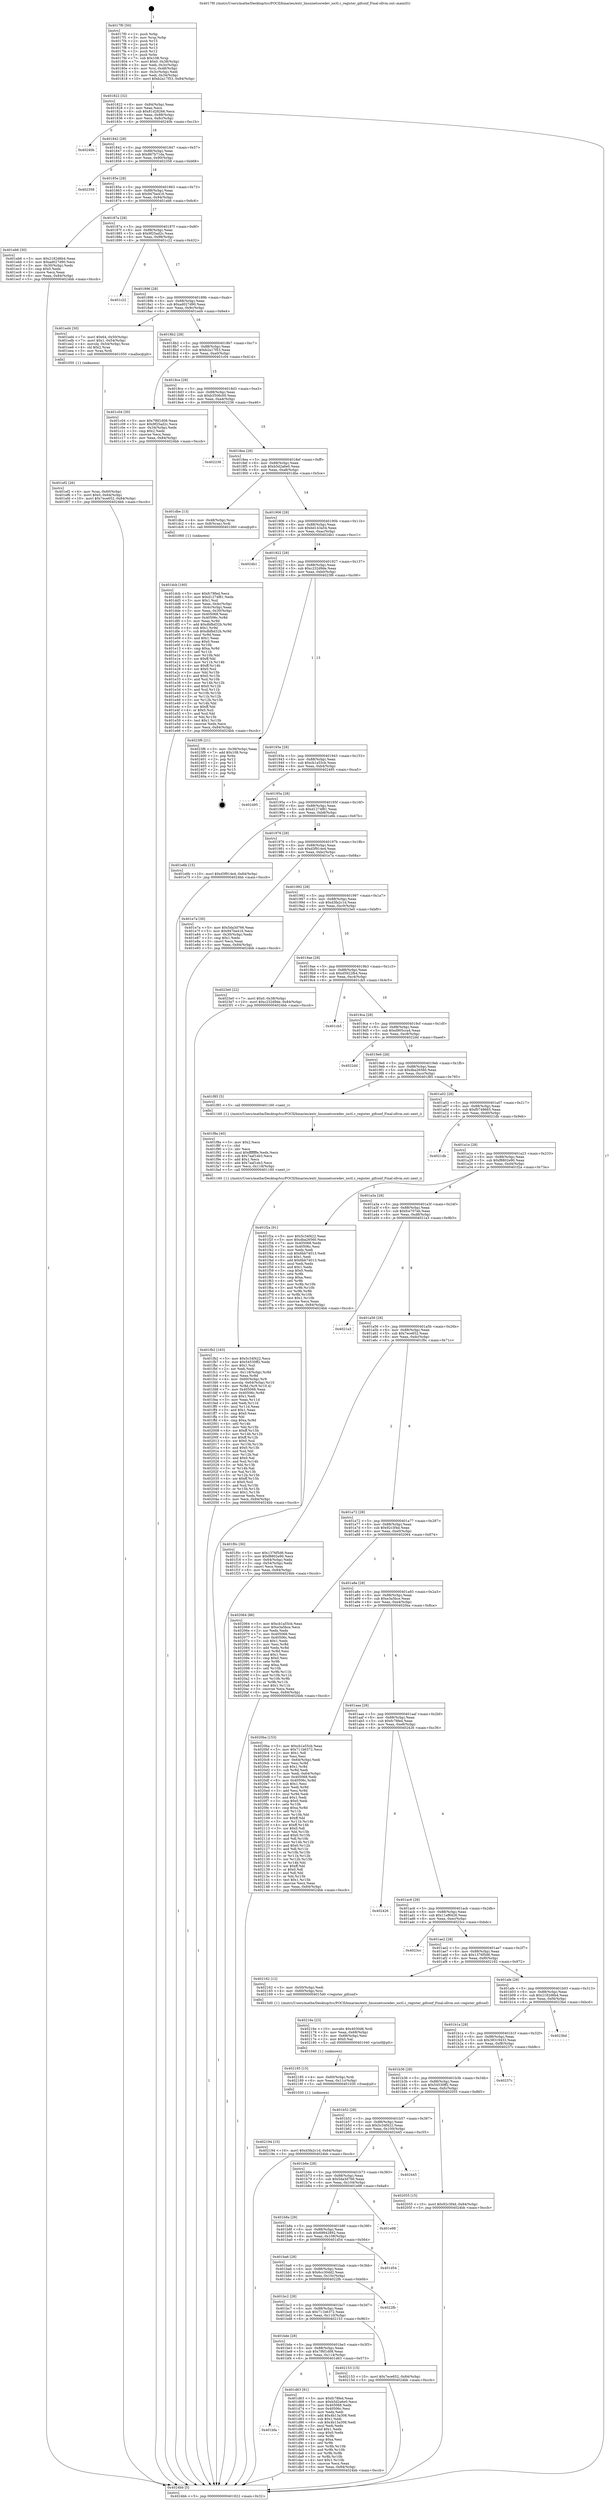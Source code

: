 digraph "0x4017f0" {
  label = "0x4017f0 (/mnt/c/Users/mathe/Desktop/tcc/POCII/binaries/extr_linuxnetcoredev_ioctl.c_register_gifconf_Final-ollvm.out::main(0))"
  labelloc = "t"
  node[shape=record]

  Entry [label="",width=0.3,height=0.3,shape=circle,fillcolor=black,style=filled]
  "0x401822" [label="{
     0x401822 [32]\l
     | [instrs]\l
     &nbsp;&nbsp;0x401822 \<+6\>: mov -0x84(%rbp),%eax\l
     &nbsp;&nbsp;0x401828 \<+2\>: mov %eax,%ecx\l
     &nbsp;&nbsp;0x40182a \<+6\>: sub $0x81d28266,%ecx\l
     &nbsp;&nbsp;0x401830 \<+6\>: mov %eax,-0x88(%rbp)\l
     &nbsp;&nbsp;0x401836 \<+6\>: mov %ecx,-0x8c(%rbp)\l
     &nbsp;&nbsp;0x40183c \<+6\>: je 000000000040240b \<main+0xc1b\>\l
  }"]
  "0x40240b" [label="{
     0x40240b\l
  }", style=dashed]
  "0x401842" [label="{
     0x401842 [28]\l
     | [instrs]\l
     &nbsp;&nbsp;0x401842 \<+5\>: jmp 0000000000401847 \<main+0x57\>\l
     &nbsp;&nbsp;0x401847 \<+6\>: mov -0x88(%rbp),%eax\l
     &nbsp;&nbsp;0x40184d \<+5\>: sub $0x867b71da,%eax\l
     &nbsp;&nbsp;0x401852 \<+6\>: mov %eax,-0x90(%rbp)\l
     &nbsp;&nbsp;0x401858 \<+6\>: je 0000000000402358 \<main+0xb68\>\l
  }"]
  Exit [label="",width=0.3,height=0.3,shape=circle,fillcolor=black,style=filled,peripheries=2]
  "0x402358" [label="{
     0x402358\l
  }", style=dashed]
  "0x40185e" [label="{
     0x40185e [28]\l
     | [instrs]\l
     &nbsp;&nbsp;0x40185e \<+5\>: jmp 0000000000401863 \<main+0x73\>\l
     &nbsp;&nbsp;0x401863 \<+6\>: mov -0x88(%rbp),%eax\l
     &nbsp;&nbsp;0x401869 \<+5\>: sub $0x947be416,%eax\l
     &nbsp;&nbsp;0x40186e \<+6\>: mov %eax,-0x94(%rbp)\l
     &nbsp;&nbsp;0x401874 \<+6\>: je 0000000000401eb6 \<main+0x6c6\>\l
  }"]
  "0x402194" [label="{
     0x402194 [15]\l
     | [instrs]\l
     &nbsp;&nbsp;0x402194 \<+10\>: movl $0xd3fa2c1d,-0x84(%rbp)\l
     &nbsp;&nbsp;0x40219e \<+5\>: jmp 00000000004024bb \<main+0xccb\>\l
  }"]
  "0x401eb6" [label="{
     0x401eb6 [30]\l
     | [instrs]\l
     &nbsp;&nbsp;0x401eb6 \<+5\>: mov $0x2182d6b4,%eax\l
     &nbsp;&nbsp;0x401ebb \<+5\>: mov $0xad027d90,%ecx\l
     &nbsp;&nbsp;0x401ec0 \<+3\>: mov -0x30(%rbp),%edx\l
     &nbsp;&nbsp;0x401ec3 \<+3\>: cmp $0x0,%edx\l
     &nbsp;&nbsp;0x401ec6 \<+3\>: cmove %ecx,%eax\l
     &nbsp;&nbsp;0x401ec9 \<+6\>: mov %eax,-0x84(%rbp)\l
     &nbsp;&nbsp;0x401ecf \<+5\>: jmp 00000000004024bb \<main+0xccb\>\l
  }"]
  "0x40187a" [label="{
     0x40187a [28]\l
     | [instrs]\l
     &nbsp;&nbsp;0x40187a \<+5\>: jmp 000000000040187f \<main+0x8f\>\l
     &nbsp;&nbsp;0x40187f \<+6\>: mov -0x88(%rbp),%eax\l
     &nbsp;&nbsp;0x401885 \<+5\>: sub $0x9f25ad2c,%eax\l
     &nbsp;&nbsp;0x40188a \<+6\>: mov %eax,-0x98(%rbp)\l
     &nbsp;&nbsp;0x401890 \<+6\>: je 0000000000401c22 \<main+0x432\>\l
  }"]
  "0x402185" [label="{
     0x402185 [15]\l
     | [instrs]\l
     &nbsp;&nbsp;0x402185 \<+4\>: mov -0x60(%rbp),%rdi\l
     &nbsp;&nbsp;0x402189 \<+6\>: mov %eax,-0x11c(%rbp)\l
     &nbsp;&nbsp;0x40218f \<+5\>: call 0000000000401030 \<free@plt\>\l
     | [calls]\l
     &nbsp;&nbsp;0x401030 \{1\} (unknown)\l
  }"]
  "0x401c22" [label="{
     0x401c22\l
  }", style=dashed]
  "0x401896" [label="{
     0x401896 [28]\l
     | [instrs]\l
     &nbsp;&nbsp;0x401896 \<+5\>: jmp 000000000040189b \<main+0xab\>\l
     &nbsp;&nbsp;0x40189b \<+6\>: mov -0x88(%rbp),%eax\l
     &nbsp;&nbsp;0x4018a1 \<+5\>: sub $0xad027d90,%eax\l
     &nbsp;&nbsp;0x4018a6 \<+6\>: mov %eax,-0x9c(%rbp)\l
     &nbsp;&nbsp;0x4018ac \<+6\>: je 0000000000401ed4 \<main+0x6e4\>\l
  }"]
  "0x40216e" [label="{
     0x40216e [23]\l
     | [instrs]\l
     &nbsp;&nbsp;0x40216e \<+10\>: movabs $0x4030d6,%rdi\l
     &nbsp;&nbsp;0x402178 \<+3\>: mov %eax,-0x68(%rbp)\l
     &nbsp;&nbsp;0x40217b \<+3\>: mov -0x68(%rbp),%esi\l
     &nbsp;&nbsp;0x40217e \<+2\>: mov $0x0,%al\l
     &nbsp;&nbsp;0x402180 \<+5\>: call 0000000000401040 \<printf@plt\>\l
     | [calls]\l
     &nbsp;&nbsp;0x401040 \{1\} (unknown)\l
  }"]
  "0x401ed4" [label="{
     0x401ed4 [30]\l
     | [instrs]\l
     &nbsp;&nbsp;0x401ed4 \<+7\>: movl $0x64,-0x50(%rbp)\l
     &nbsp;&nbsp;0x401edb \<+7\>: movl $0x1,-0x54(%rbp)\l
     &nbsp;&nbsp;0x401ee2 \<+4\>: movslq -0x54(%rbp),%rax\l
     &nbsp;&nbsp;0x401ee6 \<+4\>: shl $0x2,%rax\l
     &nbsp;&nbsp;0x401eea \<+3\>: mov %rax,%rdi\l
     &nbsp;&nbsp;0x401eed \<+5\>: call 0000000000401050 \<malloc@plt\>\l
     | [calls]\l
     &nbsp;&nbsp;0x401050 \{1\} (unknown)\l
  }"]
  "0x4018b2" [label="{
     0x4018b2 [28]\l
     | [instrs]\l
     &nbsp;&nbsp;0x4018b2 \<+5\>: jmp 00000000004018b7 \<main+0xc7\>\l
     &nbsp;&nbsp;0x4018b7 \<+6\>: mov -0x88(%rbp),%eax\l
     &nbsp;&nbsp;0x4018bd \<+5\>: sub $0xb2a17f53,%eax\l
     &nbsp;&nbsp;0x4018c2 \<+6\>: mov %eax,-0xa0(%rbp)\l
     &nbsp;&nbsp;0x4018c8 \<+6\>: je 0000000000401c04 \<main+0x414\>\l
  }"]
  "0x401fb2" [label="{
     0x401fb2 [163]\l
     | [instrs]\l
     &nbsp;&nbsp;0x401fb2 \<+5\>: mov $0x5c34f422,%ecx\l
     &nbsp;&nbsp;0x401fb7 \<+5\>: mov $0x54530ff2,%edx\l
     &nbsp;&nbsp;0x401fbc \<+3\>: mov $0x1,%sil\l
     &nbsp;&nbsp;0x401fbf \<+2\>: xor %edi,%edi\l
     &nbsp;&nbsp;0x401fc1 \<+7\>: mov -0x118(%rbp),%r8d\l
     &nbsp;&nbsp;0x401fc8 \<+4\>: imul %eax,%r8d\l
     &nbsp;&nbsp;0x401fcc \<+4\>: mov -0x60(%rbp),%r9\l
     &nbsp;&nbsp;0x401fd0 \<+4\>: movslq -0x64(%rbp),%r10\l
     &nbsp;&nbsp;0x401fd4 \<+4\>: mov %r8d,(%r9,%r10,4)\l
     &nbsp;&nbsp;0x401fd8 \<+7\>: mov 0x405068,%eax\l
     &nbsp;&nbsp;0x401fdf \<+8\>: mov 0x40506c,%r8d\l
     &nbsp;&nbsp;0x401fe7 \<+3\>: sub $0x1,%edi\l
     &nbsp;&nbsp;0x401fea \<+3\>: mov %eax,%r11d\l
     &nbsp;&nbsp;0x401fed \<+3\>: add %edi,%r11d\l
     &nbsp;&nbsp;0x401ff0 \<+4\>: imul %r11d,%eax\l
     &nbsp;&nbsp;0x401ff4 \<+3\>: and $0x1,%eax\l
     &nbsp;&nbsp;0x401ff7 \<+3\>: cmp $0x0,%eax\l
     &nbsp;&nbsp;0x401ffa \<+3\>: sete %bl\l
     &nbsp;&nbsp;0x401ffd \<+4\>: cmp $0xa,%r8d\l
     &nbsp;&nbsp;0x402001 \<+4\>: setl %r14b\l
     &nbsp;&nbsp;0x402005 \<+3\>: mov %bl,%r15b\l
     &nbsp;&nbsp;0x402008 \<+4\>: xor $0xff,%r15b\l
     &nbsp;&nbsp;0x40200c \<+3\>: mov %r14b,%r12b\l
     &nbsp;&nbsp;0x40200f \<+4\>: xor $0xff,%r12b\l
     &nbsp;&nbsp;0x402013 \<+4\>: xor $0x0,%sil\l
     &nbsp;&nbsp;0x402017 \<+3\>: mov %r15b,%r13b\l
     &nbsp;&nbsp;0x40201a \<+4\>: and $0x0,%r13b\l
     &nbsp;&nbsp;0x40201e \<+3\>: and %sil,%bl\l
     &nbsp;&nbsp;0x402021 \<+3\>: mov %r12b,%al\l
     &nbsp;&nbsp;0x402024 \<+2\>: and $0x0,%al\l
     &nbsp;&nbsp;0x402026 \<+3\>: and %sil,%r14b\l
     &nbsp;&nbsp;0x402029 \<+3\>: or %bl,%r13b\l
     &nbsp;&nbsp;0x40202c \<+3\>: or %r14b,%al\l
     &nbsp;&nbsp;0x40202f \<+3\>: xor %al,%r13b\l
     &nbsp;&nbsp;0x402032 \<+3\>: or %r12b,%r15b\l
     &nbsp;&nbsp;0x402035 \<+4\>: xor $0xff,%r15b\l
     &nbsp;&nbsp;0x402039 \<+4\>: or $0x0,%sil\l
     &nbsp;&nbsp;0x40203d \<+3\>: and %sil,%r15b\l
     &nbsp;&nbsp;0x402040 \<+3\>: or %r15b,%r13b\l
     &nbsp;&nbsp;0x402043 \<+4\>: test $0x1,%r13b\l
     &nbsp;&nbsp;0x402047 \<+3\>: cmovne %edx,%ecx\l
     &nbsp;&nbsp;0x40204a \<+6\>: mov %ecx,-0x84(%rbp)\l
     &nbsp;&nbsp;0x402050 \<+5\>: jmp 00000000004024bb \<main+0xccb\>\l
  }"]
  "0x401c04" [label="{
     0x401c04 [30]\l
     | [instrs]\l
     &nbsp;&nbsp;0x401c04 \<+5\>: mov $0x7f6f1d08,%eax\l
     &nbsp;&nbsp;0x401c09 \<+5\>: mov $0x9f25ad2c,%ecx\l
     &nbsp;&nbsp;0x401c0e \<+3\>: mov -0x34(%rbp),%edx\l
     &nbsp;&nbsp;0x401c11 \<+3\>: cmp $0x2,%edx\l
     &nbsp;&nbsp;0x401c14 \<+3\>: cmovne %ecx,%eax\l
     &nbsp;&nbsp;0x401c17 \<+6\>: mov %eax,-0x84(%rbp)\l
     &nbsp;&nbsp;0x401c1d \<+5\>: jmp 00000000004024bb \<main+0xccb\>\l
  }"]
  "0x4018ce" [label="{
     0x4018ce [28]\l
     | [instrs]\l
     &nbsp;&nbsp;0x4018ce \<+5\>: jmp 00000000004018d3 \<main+0xe3\>\l
     &nbsp;&nbsp;0x4018d3 \<+6\>: mov -0x88(%rbp),%eax\l
     &nbsp;&nbsp;0x4018d9 \<+5\>: sub $0xb3506c00,%eax\l
     &nbsp;&nbsp;0x4018de \<+6\>: mov %eax,-0xa4(%rbp)\l
     &nbsp;&nbsp;0x4018e4 \<+6\>: je 0000000000402236 \<main+0xa46\>\l
  }"]
  "0x4024bb" [label="{
     0x4024bb [5]\l
     | [instrs]\l
     &nbsp;&nbsp;0x4024bb \<+5\>: jmp 0000000000401822 \<main+0x32\>\l
  }"]
  "0x4017f0" [label="{
     0x4017f0 [50]\l
     | [instrs]\l
     &nbsp;&nbsp;0x4017f0 \<+1\>: push %rbp\l
     &nbsp;&nbsp;0x4017f1 \<+3\>: mov %rsp,%rbp\l
     &nbsp;&nbsp;0x4017f4 \<+2\>: push %r15\l
     &nbsp;&nbsp;0x4017f6 \<+2\>: push %r14\l
     &nbsp;&nbsp;0x4017f8 \<+2\>: push %r13\l
     &nbsp;&nbsp;0x4017fa \<+2\>: push %r12\l
     &nbsp;&nbsp;0x4017fc \<+1\>: push %rbx\l
     &nbsp;&nbsp;0x4017fd \<+7\>: sub $0x108,%rsp\l
     &nbsp;&nbsp;0x401804 \<+7\>: movl $0x0,-0x38(%rbp)\l
     &nbsp;&nbsp;0x40180b \<+3\>: mov %edi,-0x3c(%rbp)\l
     &nbsp;&nbsp;0x40180e \<+4\>: mov %rsi,-0x48(%rbp)\l
     &nbsp;&nbsp;0x401812 \<+3\>: mov -0x3c(%rbp),%edi\l
     &nbsp;&nbsp;0x401815 \<+3\>: mov %edi,-0x34(%rbp)\l
     &nbsp;&nbsp;0x401818 \<+10\>: movl $0xb2a17f53,-0x84(%rbp)\l
  }"]
  "0x401f8a" [label="{
     0x401f8a [40]\l
     | [instrs]\l
     &nbsp;&nbsp;0x401f8a \<+5\>: mov $0x2,%ecx\l
     &nbsp;&nbsp;0x401f8f \<+1\>: cltd\l
     &nbsp;&nbsp;0x401f90 \<+2\>: idiv %ecx\l
     &nbsp;&nbsp;0x401f92 \<+6\>: imul $0xfffffffe,%edx,%ecx\l
     &nbsp;&nbsp;0x401f98 \<+6\>: sub $0x7aaf1eb3,%ecx\l
     &nbsp;&nbsp;0x401f9e \<+3\>: add $0x1,%ecx\l
     &nbsp;&nbsp;0x401fa1 \<+6\>: add $0x7aaf1eb3,%ecx\l
     &nbsp;&nbsp;0x401fa7 \<+6\>: mov %ecx,-0x118(%rbp)\l
     &nbsp;&nbsp;0x401fad \<+5\>: call 0000000000401160 \<next_i\>\l
     | [calls]\l
     &nbsp;&nbsp;0x401160 \{1\} (/mnt/c/Users/mathe/Desktop/tcc/POCII/binaries/extr_linuxnetcoredev_ioctl.c_register_gifconf_Final-ollvm.out::next_i)\l
  }"]
  "0x402236" [label="{
     0x402236\l
  }", style=dashed]
  "0x4018ea" [label="{
     0x4018ea [28]\l
     | [instrs]\l
     &nbsp;&nbsp;0x4018ea \<+5\>: jmp 00000000004018ef \<main+0xff\>\l
     &nbsp;&nbsp;0x4018ef \<+6\>: mov -0x88(%rbp),%eax\l
     &nbsp;&nbsp;0x4018f5 \<+5\>: sub $0xb5d2a6e0,%eax\l
     &nbsp;&nbsp;0x4018fa \<+6\>: mov %eax,-0xa8(%rbp)\l
     &nbsp;&nbsp;0x401900 \<+6\>: je 0000000000401dbe \<main+0x5ce\>\l
  }"]
  "0x401ef2" [label="{
     0x401ef2 [26]\l
     | [instrs]\l
     &nbsp;&nbsp;0x401ef2 \<+4\>: mov %rax,-0x60(%rbp)\l
     &nbsp;&nbsp;0x401ef6 \<+7\>: movl $0x0,-0x64(%rbp)\l
     &nbsp;&nbsp;0x401efd \<+10\>: movl $0x7ece652,-0x84(%rbp)\l
     &nbsp;&nbsp;0x401f07 \<+5\>: jmp 00000000004024bb \<main+0xccb\>\l
  }"]
  "0x401dbe" [label="{
     0x401dbe [13]\l
     | [instrs]\l
     &nbsp;&nbsp;0x401dbe \<+4\>: mov -0x48(%rbp),%rax\l
     &nbsp;&nbsp;0x401dc2 \<+4\>: mov 0x8(%rax),%rdi\l
     &nbsp;&nbsp;0x401dc6 \<+5\>: call 0000000000401060 \<atoi@plt\>\l
     | [calls]\l
     &nbsp;&nbsp;0x401060 \{1\} (unknown)\l
  }"]
  "0x401906" [label="{
     0x401906 [28]\l
     | [instrs]\l
     &nbsp;&nbsp;0x401906 \<+5\>: jmp 000000000040190b \<main+0x11b\>\l
     &nbsp;&nbsp;0x40190b \<+6\>: mov -0x88(%rbp),%eax\l
     &nbsp;&nbsp;0x401911 \<+5\>: sub $0xbd143a54,%eax\l
     &nbsp;&nbsp;0x401916 \<+6\>: mov %eax,-0xac(%rbp)\l
     &nbsp;&nbsp;0x40191c \<+6\>: je 00000000004024b1 \<main+0xcc1\>\l
  }"]
  "0x401dcb" [label="{
     0x401dcb [160]\l
     | [instrs]\l
     &nbsp;&nbsp;0x401dcb \<+5\>: mov $0xfc78fed,%ecx\l
     &nbsp;&nbsp;0x401dd0 \<+5\>: mov $0xd1274f81,%edx\l
     &nbsp;&nbsp;0x401dd5 \<+3\>: mov $0x1,%sil\l
     &nbsp;&nbsp;0x401dd8 \<+3\>: mov %eax,-0x4c(%rbp)\l
     &nbsp;&nbsp;0x401ddb \<+3\>: mov -0x4c(%rbp),%eax\l
     &nbsp;&nbsp;0x401dde \<+3\>: mov %eax,-0x30(%rbp)\l
     &nbsp;&nbsp;0x401de1 \<+7\>: mov 0x405068,%eax\l
     &nbsp;&nbsp;0x401de8 \<+8\>: mov 0x40506c,%r8d\l
     &nbsp;&nbsp;0x401df0 \<+3\>: mov %eax,%r9d\l
     &nbsp;&nbsp;0x401df3 \<+7\>: add $0xdbfbd32b,%r9d\l
     &nbsp;&nbsp;0x401dfa \<+4\>: sub $0x1,%r9d\l
     &nbsp;&nbsp;0x401dfe \<+7\>: sub $0xdbfbd32b,%r9d\l
     &nbsp;&nbsp;0x401e05 \<+4\>: imul %r9d,%eax\l
     &nbsp;&nbsp;0x401e09 \<+3\>: and $0x1,%eax\l
     &nbsp;&nbsp;0x401e0c \<+3\>: cmp $0x0,%eax\l
     &nbsp;&nbsp;0x401e0f \<+4\>: sete %r10b\l
     &nbsp;&nbsp;0x401e13 \<+4\>: cmp $0xa,%r8d\l
     &nbsp;&nbsp;0x401e17 \<+4\>: setl %r11b\l
     &nbsp;&nbsp;0x401e1b \<+3\>: mov %r10b,%bl\l
     &nbsp;&nbsp;0x401e1e \<+3\>: xor $0xff,%bl\l
     &nbsp;&nbsp;0x401e21 \<+3\>: mov %r11b,%r14b\l
     &nbsp;&nbsp;0x401e24 \<+4\>: xor $0xff,%r14b\l
     &nbsp;&nbsp;0x401e28 \<+4\>: xor $0x0,%sil\l
     &nbsp;&nbsp;0x401e2c \<+3\>: mov %bl,%r15b\l
     &nbsp;&nbsp;0x401e2f \<+4\>: and $0x0,%r15b\l
     &nbsp;&nbsp;0x401e33 \<+3\>: and %sil,%r10b\l
     &nbsp;&nbsp;0x401e36 \<+3\>: mov %r14b,%r12b\l
     &nbsp;&nbsp;0x401e39 \<+4\>: and $0x0,%r12b\l
     &nbsp;&nbsp;0x401e3d \<+3\>: and %sil,%r11b\l
     &nbsp;&nbsp;0x401e40 \<+3\>: or %r10b,%r15b\l
     &nbsp;&nbsp;0x401e43 \<+3\>: or %r11b,%r12b\l
     &nbsp;&nbsp;0x401e46 \<+3\>: xor %r12b,%r15b\l
     &nbsp;&nbsp;0x401e49 \<+3\>: or %r14b,%bl\l
     &nbsp;&nbsp;0x401e4c \<+3\>: xor $0xff,%bl\l
     &nbsp;&nbsp;0x401e4f \<+4\>: or $0x0,%sil\l
     &nbsp;&nbsp;0x401e53 \<+3\>: and %sil,%bl\l
     &nbsp;&nbsp;0x401e56 \<+3\>: or %bl,%r15b\l
     &nbsp;&nbsp;0x401e59 \<+4\>: test $0x1,%r15b\l
     &nbsp;&nbsp;0x401e5d \<+3\>: cmovne %edx,%ecx\l
     &nbsp;&nbsp;0x401e60 \<+6\>: mov %ecx,-0x84(%rbp)\l
     &nbsp;&nbsp;0x401e66 \<+5\>: jmp 00000000004024bb \<main+0xccb\>\l
  }"]
  "0x4024b1" [label="{
     0x4024b1\l
  }", style=dashed]
  "0x401922" [label="{
     0x401922 [28]\l
     | [instrs]\l
     &nbsp;&nbsp;0x401922 \<+5\>: jmp 0000000000401927 \<main+0x137\>\l
     &nbsp;&nbsp;0x401927 \<+6\>: mov -0x88(%rbp),%eax\l
     &nbsp;&nbsp;0x40192d \<+5\>: sub $0xc232d9de,%eax\l
     &nbsp;&nbsp;0x401932 \<+6\>: mov %eax,-0xb0(%rbp)\l
     &nbsp;&nbsp;0x401938 \<+6\>: je 00000000004023f6 \<main+0xc06\>\l
  }"]
  "0x401bfa" [label="{
     0x401bfa\l
  }", style=dashed]
  "0x4023f6" [label="{
     0x4023f6 [21]\l
     | [instrs]\l
     &nbsp;&nbsp;0x4023f6 \<+3\>: mov -0x38(%rbp),%eax\l
     &nbsp;&nbsp;0x4023f9 \<+7\>: add $0x108,%rsp\l
     &nbsp;&nbsp;0x402400 \<+1\>: pop %rbx\l
     &nbsp;&nbsp;0x402401 \<+2\>: pop %r12\l
     &nbsp;&nbsp;0x402403 \<+2\>: pop %r13\l
     &nbsp;&nbsp;0x402405 \<+2\>: pop %r14\l
     &nbsp;&nbsp;0x402407 \<+2\>: pop %r15\l
     &nbsp;&nbsp;0x402409 \<+1\>: pop %rbp\l
     &nbsp;&nbsp;0x40240a \<+1\>: ret\l
  }"]
  "0x40193e" [label="{
     0x40193e [28]\l
     | [instrs]\l
     &nbsp;&nbsp;0x40193e \<+5\>: jmp 0000000000401943 \<main+0x153\>\l
     &nbsp;&nbsp;0x401943 \<+6\>: mov -0x88(%rbp),%eax\l
     &nbsp;&nbsp;0x401949 \<+5\>: sub $0xcb1a55cb,%eax\l
     &nbsp;&nbsp;0x40194e \<+6\>: mov %eax,-0xb4(%rbp)\l
     &nbsp;&nbsp;0x401954 \<+6\>: je 0000000000402495 \<main+0xca5\>\l
  }"]
  "0x401d63" [label="{
     0x401d63 [91]\l
     | [instrs]\l
     &nbsp;&nbsp;0x401d63 \<+5\>: mov $0xfc78fed,%eax\l
     &nbsp;&nbsp;0x401d68 \<+5\>: mov $0xb5d2a6e0,%ecx\l
     &nbsp;&nbsp;0x401d6d \<+7\>: mov 0x405068,%edx\l
     &nbsp;&nbsp;0x401d74 \<+7\>: mov 0x40506c,%esi\l
     &nbsp;&nbsp;0x401d7b \<+2\>: mov %edx,%edi\l
     &nbsp;&nbsp;0x401d7d \<+6\>: add $0x4b13a308,%edi\l
     &nbsp;&nbsp;0x401d83 \<+3\>: sub $0x1,%edi\l
     &nbsp;&nbsp;0x401d86 \<+6\>: sub $0x4b13a308,%edi\l
     &nbsp;&nbsp;0x401d8c \<+3\>: imul %edi,%edx\l
     &nbsp;&nbsp;0x401d8f \<+3\>: and $0x1,%edx\l
     &nbsp;&nbsp;0x401d92 \<+3\>: cmp $0x0,%edx\l
     &nbsp;&nbsp;0x401d95 \<+4\>: sete %r8b\l
     &nbsp;&nbsp;0x401d99 \<+3\>: cmp $0xa,%esi\l
     &nbsp;&nbsp;0x401d9c \<+4\>: setl %r9b\l
     &nbsp;&nbsp;0x401da0 \<+3\>: mov %r8b,%r10b\l
     &nbsp;&nbsp;0x401da3 \<+3\>: and %r9b,%r10b\l
     &nbsp;&nbsp;0x401da6 \<+3\>: xor %r9b,%r8b\l
     &nbsp;&nbsp;0x401da9 \<+3\>: or %r8b,%r10b\l
     &nbsp;&nbsp;0x401dac \<+4\>: test $0x1,%r10b\l
     &nbsp;&nbsp;0x401db0 \<+3\>: cmovne %ecx,%eax\l
     &nbsp;&nbsp;0x401db3 \<+6\>: mov %eax,-0x84(%rbp)\l
     &nbsp;&nbsp;0x401db9 \<+5\>: jmp 00000000004024bb \<main+0xccb\>\l
  }"]
  "0x402495" [label="{
     0x402495\l
  }", style=dashed]
  "0x40195a" [label="{
     0x40195a [28]\l
     | [instrs]\l
     &nbsp;&nbsp;0x40195a \<+5\>: jmp 000000000040195f \<main+0x16f\>\l
     &nbsp;&nbsp;0x40195f \<+6\>: mov -0x88(%rbp),%eax\l
     &nbsp;&nbsp;0x401965 \<+5\>: sub $0xd1274f81,%eax\l
     &nbsp;&nbsp;0x40196a \<+6\>: mov %eax,-0xb8(%rbp)\l
     &nbsp;&nbsp;0x401970 \<+6\>: je 0000000000401e6b \<main+0x67b\>\l
  }"]
  "0x401bde" [label="{
     0x401bde [28]\l
     | [instrs]\l
     &nbsp;&nbsp;0x401bde \<+5\>: jmp 0000000000401be3 \<main+0x3f3\>\l
     &nbsp;&nbsp;0x401be3 \<+6\>: mov -0x88(%rbp),%eax\l
     &nbsp;&nbsp;0x401be9 \<+5\>: sub $0x7f6f1d08,%eax\l
     &nbsp;&nbsp;0x401bee \<+6\>: mov %eax,-0x114(%rbp)\l
     &nbsp;&nbsp;0x401bf4 \<+6\>: je 0000000000401d63 \<main+0x573\>\l
  }"]
  "0x401e6b" [label="{
     0x401e6b [15]\l
     | [instrs]\l
     &nbsp;&nbsp;0x401e6b \<+10\>: movl $0xd3f914e4,-0x84(%rbp)\l
     &nbsp;&nbsp;0x401e75 \<+5\>: jmp 00000000004024bb \<main+0xccb\>\l
  }"]
  "0x401976" [label="{
     0x401976 [28]\l
     | [instrs]\l
     &nbsp;&nbsp;0x401976 \<+5\>: jmp 000000000040197b \<main+0x18b\>\l
     &nbsp;&nbsp;0x40197b \<+6\>: mov -0x88(%rbp),%eax\l
     &nbsp;&nbsp;0x401981 \<+5\>: sub $0xd3f914e4,%eax\l
     &nbsp;&nbsp;0x401986 \<+6\>: mov %eax,-0xbc(%rbp)\l
     &nbsp;&nbsp;0x40198c \<+6\>: je 0000000000401e7a \<main+0x68a\>\l
  }"]
  "0x402153" [label="{
     0x402153 [15]\l
     | [instrs]\l
     &nbsp;&nbsp;0x402153 \<+10\>: movl $0x7ece652,-0x84(%rbp)\l
     &nbsp;&nbsp;0x40215d \<+5\>: jmp 00000000004024bb \<main+0xccb\>\l
  }"]
  "0x401e7a" [label="{
     0x401e7a [30]\l
     | [instrs]\l
     &nbsp;&nbsp;0x401e7a \<+5\>: mov $0x5da3d766,%eax\l
     &nbsp;&nbsp;0x401e7f \<+5\>: mov $0x947be416,%ecx\l
     &nbsp;&nbsp;0x401e84 \<+3\>: mov -0x30(%rbp),%edx\l
     &nbsp;&nbsp;0x401e87 \<+3\>: cmp $0x1,%edx\l
     &nbsp;&nbsp;0x401e8a \<+3\>: cmovl %ecx,%eax\l
     &nbsp;&nbsp;0x401e8d \<+6\>: mov %eax,-0x84(%rbp)\l
     &nbsp;&nbsp;0x401e93 \<+5\>: jmp 00000000004024bb \<main+0xccb\>\l
  }"]
  "0x401992" [label="{
     0x401992 [28]\l
     | [instrs]\l
     &nbsp;&nbsp;0x401992 \<+5\>: jmp 0000000000401997 \<main+0x1a7\>\l
     &nbsp;&nbsp;0x401997 \<+6\>: mov -0x88(%rbp),%eax\l
     &nbsp;&nbsp;0x40199d \<+5\>: sub $0xd3fa2c1d,%eax\l
     &nbsp;&nbsp;0x4019a2 \<+6\>: mov %eax,-0xc0(%rbp)\l
     &nbsp;&nbsp;0x4019a8 \<+6\>: je 00000000004023e0 \<main+0xbf0\>\l
  }"]
  "0x401bc2" [label="{
     0x401bc2 [28]\l
     | [instrs]\l
     &nbsp;&nbsp;0x401bc2 \<+5\>: jmp 0000000000401bc7 \<main+0x3d7\>\l
     &nbsp;&nbsp;0x401bc7 \<+6\>: mov -0x88(%rbp),%eax\l
     &nbsp;&nbsp;0x401bcd \<+5\>: sub $0x711b6372,%eax\l
     &nbsp;&nbsp;0x401bd2 \<+6\>: mov %eax,-0x110(%rbp)\l
     &nbsp;&nbsp;0x401bd8 \<+6\>: je 0000000000402153 \<main+0x963\>\l
  }"]
  "0x4023e0" [label="{
     0x4023e0 [22]\l
     | [instrs]\l
     &nbsp;&nbsp;0x4023e0 \<+7\>: movl $0x0,-0x38(%rbp)\l
     &nbsp;&nbsp;0x4023e7 \<+10\>: movl $0xc232d9de,-0x84(%rbp)\l
     &nbsp;&nbsp;0x4023f1 \<+5\>: jmp 00000000004024bb \<main+0xccb\>\l
  }"]
  "0x4019ae" [label="{
     0x4019ae [28]\l
     | [instrs]\l
     &nbsp;&nbsp;0x4019ae \<+5\>: jmp 00000000004019b3 \<main+0x1c3\>\l
     &nbsp;&nbsp;0x4019b3 \<+6\>: mov -0x88(%rbp),%eax\l
     &nbsp;&nbsp;0x4019b9 \<+5\>: sub $0xd5922fb4,%eax\l
     &nbsp;&nbsp;0x4019be \<+6\>: mov %eax,-0xc4(%rbp)\l
     &nbsp;&nbsp;0x4019c4 \<+6\>: je 0000000000401cb5 \<main+0x4c5\>\l
  }"]
  "0x4022fb" [label="{
     0x4022fb\l
  }", style=dashed]
  "0x401cb5" [label="{
     0x401cb5\l
  }", style=dashed]
  "0x4019ca" [label="{
     0x4019ca [28]\l
     | [instrs]\l
     &nbsp;&nbsp;0x4019ca \<+5\>: jmp 00000000004019cf \<main+0x1df\>\l
     &nbsp;&nbsp;0x4019cf \<+6\>: mov -0x88(%rbp),%eax\l
     &nbsp;&nbsp;0x4019d5 \<+5\>: sub $0xd905cca4,%eax\l
     &nbsp;&nbsp;0x4019da \<+6\>: mov %eax,-0xc8(%rbp)\l
     &nbsp;&nbsp;0x4019e0 \<+6\>: je 00000000004022dd \<main+0xaed\>\l
  }"]
  "0x401ba6" [label="{
     0x401ba6 [28]\l
     | [instrs]\l
     &nbsp;&nbsp;0x401ba6 \<+5\>: jmp 0000000000401bab \<main+0x3bb\>\l
     &nbsp;&nbsp;0x401bab \<+6\>: mov -0x88(%rbp),%eax\l
     &nbsp;&nbsp;0x401bb1 \<+5\>: sub $0x6cc30dd2,%eax\l
     &nbsp;&nbsp;0x401bb6 \<+6\>: mov %eax,-0x10c(%rbp)\l
     &nbsp;&nbsp;0x401bbc \<+6\>: je 00000000004022fb \<main+0xb0b\>\l
  }"]
  "0x4022dd" [label="{
     0x4022dd\l
  }", style=dashed]
  "0x4019e6" [label="{
     0x4019e6 [28]\l
     | [instrs]\l
     &nbsp;&nbsp;0x4019e6 \<+5\>: jmp 00000000004019eb \<main+0x1fb\>\l
     &nbsp;&nbsp;0x4019eb \<+6\>: mov -0x88(%rbp),%eax\l
     &nbsp;&nbsp;0x4019f1 \<+5\>: sub $0xdba26560,%eax\l
     &nbsp;&nbsp;0x4019f6 \<+6\>: mov %eax,-0xcc(%rbp)\l
     &nbsp;&nbsp;0x4019fc \<+6\>: je 0000000000401f85 \<main+0x795\>\l
  }"]
  "0x401d54" [label="{
     0x401d54\l
  }", style=dashed]
  "0x401f85" [label="{
     0x401f85 [5]\l
     | [instrs]\l
     &nbsp;&nbsp;0x401f85 \<+5\>: call 0000000000401160 \<next_i\>\l
     | [calls]\l
     &nbsp;&nbsp;0x401160 \{1\} (/mnt/c/Users/mathe/Desktop/tcc/POCII/binaries/extr_linuxnetcoredev_ioctl.c_register_gifconf_Final-ollvm.out::next_i)\l
  }"]
  "0x401a02" [label="{
     0x401a02 [28]\l
     | [instrs]\l
     &nbsp;&nbsp;0x401a02 \<+5\>: jmp 0000000000401a07 \<main+0x217\>\l
     &nbsp;&nbsp;0x401a07 \<+6\>: mov -0x88(%rbp),%eax\l
     &nbsp;&nbsp;0x401a0d \<+5\>: sub $0xf0748665,%eax\l
     &nbsp;&nbsp;0x401a12 \<+6\>: mov %eax,-0xd0(%rbp)\l
     &nbsp;&nbsp;0x401a18 \<+6\>: je 00000000004021db \<main+0x9eb\>\l
  }"]
  "0x401b8a" [label="{
     0x401b8a [28]\l
     | [instrs]\l
     &nbsp;&nbsp;0x401b8a \<+5\>: jmp 0000000000401b8f \<main+0x39f\>\l
     &nbsp;&nbsp;0x401b8f \<+6\>: mov -0x88(%rbp),%eax\l
     &nbsp;&nbsp;0x401b95 \<+5\>: sub $0x69842892,%eax\l
     &nbsp;&nbsp;0x401b9a \<+6\>: mov %eax,-0x108(%rbp)\l
     &nbsp;&nbsp;0x401ba0 \<+6\>: je 0000000000401d54 \<main+0x564\>\l
  }"]
  "0x4021db" [label="{
     0x4021db\l
  }", style=dashed]
  "0x401a1e" [label="{
     0x401a1e [28]\l
     | [instrs]\l
     &nbsp;&nbsp;0x401a1e \<+5\>: jmp 0000000000401a23 \<main+0x233\>\l
     &nbsp;&nbsp;0x401a23 \<+6\>: mov -0x88(%rbp),%eax\l
     &nbsp;&nbsp;0x401a29 \<+5\>: sub $0xf8802e90,%eax\l
     &nbsp;&nbsp;0x401a2e \<+6\>: mov %eax,-0xd4(%rbp)\l
     &nbsp;&nbsp;0x401a34 \<+6\>: je 0000000000401f2a \<main+0x73a\>\l
  }"]
  "0x401e98" [label="{
     0x401e98\l
  }", style=dashed]
  "0x401f2a" [label="{
     0x401f2a [91]\l
     | [instrs]\l
     &nbsp;&nbsp;0x401f2a \<+5\>: mov $0x5c34f422,%eax\l
     &nbsp;&nbsp;0x401f2f \<+5\>: mov $0xdba26560,%ecx\l
     &nbsp;&nbsp;0x401f34 \<+7\>: mov 0x405068,%edx\l
     &nbsp;&nbsp;0x401f3b \<+7\>: mov 0x40506c,%esi\l
     &nbsp;&nbsp;0x401f42 \<+2\>: mov %edx,%edi\l
     &nbsp;&nbsp;0x401f44 \<+6\>: sub $0x6bb74013,%edi\l
     &nbsp;&nbsp;0x401f4a \<+3\>: sub $0x1,%edi\l
     &nbsp;&nbsp;0x401f4d \<+6\>: add $0x6bb74013,%edi\l
     &nbsp;&nbsp;0x401f53 \<+3\>: imul %edi,%edx\l
     &nbsp;&nbsp;0x401f56 \<+3\>: and $0x1,%edx\l
     &nbsp;&nbsp;0x401f59 \<+3\>: cmp $0x0,%edx\l
     &nbsp;&nbsp;0x401f5c \<+4\>: sete %r8b\l
     &nbsp;&nbsp;0x401f60 \<+3\>: cmp $0xa,%esi\l
     &nbsp;&nbsp;0x401f63 \<+4\>: setl %r9b\l
     &nbsp;&nbsp;0x401f67 \<+3\>: mov %r8b,%r10b\l
     &nbsp;&nbsp;0x401f6a \<+3\>: and %r9b,%r10b\l
     &nbsp;&nbsp;0x401f6d \<+3\>: xor %r9b,%r8b\l
     &nbsp;&nbsp;0x401f70 \<+3\>: or %r8b,%r10b\l
     &nbsp;&nbsp;0x401f73 \<+4\>: test $0x1,%r10b\l
     &nbsp;&nbsp;0x401f77 \<+3\>: cmovne %ecx,%eax\l
     &nbsp;&nbsp;0x401f7a \<+6\>: mov %eax,-0x84(%rbp)\l
     &nbsp;&nbsp;0x401f80 \<+5\>: jmp 00000000004024bb \<main+0xccb\>\l
  }"]
  "0x401a3a" [label="{
     0x401a3a [28]\l
     | [instrs]\l
     &nbsp;&nbsp;0x401a3a \<+5\>: jmp 0000000000401a3f \<main+0x24f\>\l
     &nbsp;&nbsp;0x401a3f \<+6\>: mov -0x88(%rbp),%eax\l
     &nbsp;&nbsp;0x401a45 \<+5\>: sub $0xfce707eb,%eax\l
     &nbsp;&nbsp;0x401a4a \<+6\>: mov %eax,-0xd8(%rbp)\l
     &nbsp;&nbsp;0x401a50 \<+6\>: je 00000000004021a3 \<main+0x9b3\>\l
  }"]
  "0x401b6e" [label="{
     0x401b6e [28]\l
     | [instrs]\l
     &nbsp;&nbsp;0x401b6e \<+5\>: jmp 0000000000401b73 \<main+0x383\>\l
     &nbsp;&nbsp;0x401b73 \<+6\>: mov -0x88(%rbp),%eax\l
     &nbsp;&nbsp;0x401b79 \<+5\>: sub $0x5da3d766,%eax\l
     &nbsp;&nbsp;0x401b7e \<+6\>: mov %eax,-0x104(%rbp)\l
     &nbsp;&nbsp;0x401b84 \<+6\>: je 0000000000401e98 \<main+0x6a8\>\l
  }"]
  "0x4021a3" [label="{
     0x4021a3\l
  }", style=dashed]
  "0x401a56" [label="{
     0x401a56 [28]\l
     | [instrs]\l
     &nbsp;&nbsp;0x401a56 \<+5\>: jmp 0000000000401a5b \<main+0x26b\>\l
     &nbsp;&nbsp;0x401a5b \<+6\>: mov -0x88(%rbp),%eax\l
     &nbsp;&nbsp;0x401a61 \<+5\>: sub $0x7ece652,%eax\l
     &nbsp;&nbsp;0x401a66 \<+6\>: mov %eax,-0xdc(%rbp)\l
     &nbsp;&nbsp;0x401a6c \<+6\>: je 0000000000401f0c \<main+0x71c\>\l
  }"]
  "0x402445" [label="{
     0x402445\l
  }", style=dashed]
  "0x401f0c" [label="{
     0x401f0c [30]\l
     | [instrs]\l
     &nbsp;&nbsp;0x401f0c \<+5\>: mov $0x1376f5d6,%eax\l
     &nbsp;&nbsp;0x401f11 \<+5\>: mov $0xf8802e90,%ecx\l
     &nbsp;&nbsp;0x401f16 \<+3\>: mov -0x64(%rbp),%edx\l
     &nbsp;&nbsp;0x401f19 \<+3\>: cmp -0x54(%rbp),%edx\l
     &nbsp;&nbsp;0x401f1c \<+3\>: cmovl %ecx,%eax\l
     &nbsp;&nbsp;0x401f1f \<+6\>: mov %eax,-0x84(%rbp)\l
     &nbsp;&nbsp;0x401f25 \<+5\>: jmp 00000000004024bb \<main+0xccb\>\l
  }"]
  "0x401a72" [label="{
     0x401a72 [28]\l
     | [instrs]\l
     &nbsp;&nbsp;0x401a72 \<+5\>: jmp 0000000000401a77 \<main+0x287\>\l
     &nbsp;&nbsp;0x401a77 \<+6\>: mov -0x88(%rbp),%eax\l
     &nbsp;&nbsp;0x401a7d \<+5\>: sub $0x92c3f4d,%eax\l
     &nbsp;&nbsp;0x401a82 \<+6\>: mov %eax,-0xe0(%rbp)\l
     &nbsp;&nbsp;0x401a88 \<+6\>: je 0000000000402064 \<main+0x874\>\l
  }"]
  "0x401b52" [label="{
     0x401b52 [28]\l
     | [instrs]\l
     &nbsp;&nbsp;0x401b52 \<+5\>: jmp 0000000000401b57 \<main+0x367\>\l
     &nbsp;&nbsp;0x401b57 \<+6\>: mov -0x88(%rbp),%eax\l
     &nbsp;&nbsp;0x401b5d \<+5\>: sub $0x5c34f422,%eax\l
     &nbsp;&nbsp;0x401b62 \<+6\>: mov %eax,-0x100(%rbp)\l
     &nbsp;&nbsp;0x401b68 \<+6\>: je 0000000000402445 \<main+0xc55\>\l
  }"]
  "0x402064" [label="{
     0x402064 [86]\l
     | [instrs]\l
     &nbsp;&nbsp;0x402064 \<+5\>: mov $0xcb1a55cb,%eax\l
     &nbsp;&nbsp;0x402069 \<+5\>: mov $0xe3a5bce,%ecx\l
     &nbsp;&nbsp;0x40206e \<+2\>: xor %edx,%edx\l
     &nbsp;&nbsp;0x402070 \<+7\>: mov 0x405068,%esi\l
     &nbsp;&nbsp;0x402077 \<+7\>: mov 0x40506c,%edi\l
     &nbsp;&nbsp;0x40207e \<+3\>: sub $0x1,%edx\l
     &nbsp;&nbsp;0x402081 \<+3\>: mov %esi,%r8d\l
     &nbsp;&nbsp;0x402084 \<+3\>: add %edx,%r8d\l
     &nbsp;&nbsp;0x402087 \<+4\>: imul %r8d,%esi\l
     &nbsp;&nbsp;0x40208b \<+3\>: and $0x1,%esi\l
     &nbsp;&nbsp;0x40208e \<+3\>: cmp $0x0,%esi\l
     &nbsp;&nbsp;0x402091 \<+4\>: sete %r9b\l
     &nbsp;&nbsp;0x402095 \<+3\>: cmp $0xa,%edi\l
     &nbsp;&nbsp;0x402098 \<+4\>: setl %r10b\l
     &nbsp;&nbsp;0x40209c \<+3\>: mov %r9b,%r11b\l
     &nbsp;&nbsp;0x40209f \<+3\>: and %r10b,%r11b\l
     &nbsp;&nbsp;0x4020a2 \<+3\>: xor %r10b,%r9b\l
     &nbsp;&nbsp;0x4020a5 \<+3\>: or %r9b,%r11b\l
     &nbsp;&nbsp;0x4020a8 \<+4\>: test $0x1,%r11b\l
     &nbsp;&nbsp;0x4020ac \<+3\>: cmovne %ecx,%eax\l
     &nbsp;&nbsp;0x4020af \<+6\>: mov %eax,-0x84(%rbp)\l
     &nbsp;&nbsp;0x4020b5 \<+5\>: jmp 00000000004024bb \<main+0xccb\>\l
  }"]
  "0x401a8e" [label="{
     0x401a8e [28]\l
     | [instrs]\l
     &nbsp;&nbsp;0x401a8e \<+5\>: jmp 0000000000401a93 \<main+0x2a3\>\l
     &nbsp;&nbsp;0x401a93 \<+6\>: mov -0x88(%rbp),%eax\l
     &nbsp;&nbsp;0x401a99 \<+5\>: sub $0xe3a5bce,%eax\l
     &nbsp;&nbsp;0x401a9e \<+6\>: mov %eax,-0xe4(%rbp)\l
     &nbsp;&nbsp;0x401aa4 \<+6\>: je 00000000004020ba \<main+0x8ca\>\l
  }"]
  "0x402055" [label="{
     0x402055 [15]\l
     | [instrs]\l
     &nbsp;&nbsp;0x402055 \<+10\>: movl $0x92c3f4d,-0x84(%rbp)\l
     &nbsp;&nbsp;0x40205f \<+5\>: jmp 00000000004024bb \<main+0xccb\>\l
  }"]
  "0x4020ba" [label="{
     0x4020ba [153]\l
     | [instrs]\l
     &nbsp;&nbsp;0x4020ba \<+5\>: mov $0xcb1a55cb,%eax\l
     &nbsp;&nbsp;0x4020bf \<+5\>: mov $0x711b6372,%ecx\l
     &nbsp;&nbsp;0x4020c4 \<+2\>: mov $0x1,%dl\l
     &nbsp;&nbsp;0x4020c6 \<+2\>: xor %esi,%esi\l
     &nbsp;&nbsp;0x4020c8 \<+3\>: mov -0x64(%rbp),%edi\l
     &nbsp;&nbsp;0x4020cb \<+3\>: mov %esi,%r8d\l
     &nbsp;&nbsp;0x4020ce \<+4\>: sub $0x1,%r8d\l
     &nbsp;&nbsp;0x4020d2 \<+3\>: sub %r8d,%edi\l
     &nbsp;&nbsp;0x4020d5 \<+3\>: mov %edi,-0x64(%rbp)\l
     &nbsp;&nbsp;0x4020d8 \<+7\>: mov 0x405068,%edi\l
     &nbsp;&nbsp;0x4020df \<+8\>: mov 0x40506c,%r8d\l
     &nbsp;&nbsp;0x4020e7 \<+3\>: sub $0x1,%esi\l
     &nbsp;&nbsp;0x4020ea \<+3\>: mov %edi,%r9d\l
     &nbsp;&nbsp;0x4020ed \<+3\>: add %esi,%r9d\l
     &nbsp;&nbsp;0x4020f0 \<+4\>: imul %r9d,%edi\l
     &nbsp;&nbsp;0x4020f4 \<+3\>: and $0x1,%edi\l
     &nbsp;&nbsp;0x4020f7 \<+3\>: cmp $0x0,%edi\l
     &nbsp;&nbsp;0x4020fa \<+4\>: sete %r10b\l
     &nbsp;&nbsp;0x4020fe \<+4\>: cmp $0xa,%r8d\l
     &nbsp;&nbsp;0x402102 \<+4\>: setl %r11b\l
     &nbsp;&nbsp;0x402106 \<+3\>: mov %r10b,%bl\l
     &nbsp;&nbsp;0x402109 \<+3\>: xor $0xff,%bl\l
     &nbsp;&nbsp;0x40210c \<+3\>: mov %r11b,%r14b\l
     &nbsp;&nbsp;0x40210f \<+4\>: xor $0xff,%r14b\l
     &nbsp;&nbsp;0x402113 \<+3\>: xor $0x0,%dl\l
     &nbsp;&nbsp;0x402116 \<+3\>: mov %bl,%r15b\l
     &nbsp;&nbsp;0x402119 \<+4\>: and $0x0,%r15b\l
     &nbsp;&nbsp;0x40211d \<+3\>: and %dl,%r10b\l
     &nbsp;&nbsp;0x402120 \<+3\>: mov %r14b,%r12b\l
     &nbsp;&nbsp;0x402123 \<+4\>: and $0x0,%r12b\l
     &nbsp;&nbsp;0x402127 \<+3\>: and %dl,%r11b\l
     &nbsp;&nbsp;0x40212a \<+3\>: or %r10b,%r15b\l
     &nbsp;&nbsp;0x40212d \<+3\>: or %r11b,%r12b\l
     &nbsp;&nbsp;0x402130 \<+3\>: xor %r12b,%r15b\l
     &nbsp;&nbsp;0x402133 \<+3\>: or %r14b,%bl\l
     &nbsp;&nbsp;0x402136 \<+3\>: xor $0xff,%bl\l
     &nbsp;&nbsp;0x402139 \<+3\>: or $0x0,%dl\l
     &nbsp;&nbsp;0x40213c \<+2\>: and %dl,%bl\l
     &nbsp;&nbsp;0x40213e \<+3\>: or %bl,%r15b\l
     &nbsp;&nbsp;0x402141 \<+4\>: test $0x1,%r15b\l
     &nbsp;&nbsp;0x402145 \<+3\>: cmovne %ecx,%eax\l
     &nbsp;&nbsp;0x402148 \<+6\>: mov %eax,-0x84(%rbp)\l
     &nbsp;&nbsp;0x40214e \<+5\>: jmp 00000000004024bb \<main+0xccb\>\l
  }"]
  "0x401aaa" [label="{
     0x401aaa [28]\l
     | [instrs]\l
     &nbsp;&nbsp;0x401aaa \<+5\>: jmp 0000000000401aaf \<main+0x2bf\>\l
     &nbsp;&nbsp;0x401aaf \<+6\>: mov -0x88(%rbp),%eax\l
     &nbsp;&nbsp;0x401ab5 \<+5\>: sub $0xfc78fed,%eax\l
     &nbsp;&nbsp;0x401aba \<+6\>: mov %eax,-0xe8(%rbp)\l
     &nbsp;&nbsp;0x401ac0 \<+6\>: je 0000000000402426 \<main+0xc36\>\l
  }"]
  "0x401b36" [label="{
     0x401b36 [28]\l
     | [instrs]\l
     &nbsp;&nbsp;0x401b36 \<+5\>: jmp 0000000000401b3b \<main+0x34b\>\l
     &nbsp;&nbsp;0x401b3b \<+6\>: mov -0x88(%rbp),%eax\l
     &nbsp;&nbsp;0x401b41 \<+5\>: sub $0x54530ff2,%eax\l
     &nbsp;&nbsp;0x401b46 \<+6\>: mov %eax,-0xfc(%rbp)\l
     &nbsp;&nbsp;0x401b4c \<+6\>: je 0000000000402055 \<main+0x865\>\l
  }"]
  "0x402426" [label="{
     0x402426\l
  }", style=dashed]
  "0x401ac6" [label="{
     0x401ac6 [28]\l
     | [instrs]\l
     &nbsp;&nbsp;0x401ac6 \<+5\>: jmp 0000000000401acb \<main+0x2db\>\l
     &nbsp;&nbsp;0x401acb \<+6\>: mov -0x88(%rbp),%eax\l
     &nbsp;&nbsp;0x401ad1 \<+5\>: sub $0x11ef6426,%eax\l
     &nbsp;&nbsp;0x401ad6 \<+6\>: mov %eax,-0xec(%rbp)\l
     &nbsp;&nbsp;0x401adc \<+6\>: je 00000000004023cc \<main+0xbdc\>\l
  }"]
  "0x40237c" [label="{
     0x40237c\l
  }", style=dashed]
  "0x4023cc" [label="{
     0x4023cc\l
  }", style=dashed]
  "0x401ae2" [label="{
     0x401ae2 [28]\l
     | [instrs]\l
     &nbsp;&nbsp;0x401ae2 \<+5\>: jmp 0000000000401ae7 \<main+0x2f7\>\l
     &nbsp;&nbsp;0x401ae7 \<+6\>: mov -0x88(%rbp),%eax\l
     &nbsp;&nbsp;0x401aed \<+5\>: sub $0x1376f5d6,%eax\l
     &nbsp;&nbsp;0x401af2 \<+6\>: mov %eax,-0xf0(%rbp)\l
     &nbsp;&nbsp;0x401af8 \<+6\>: je 0000000000402162 \<main+0x972\>\l
  }"]
  "0x401b1a" [label="{
     0x401b1a [28]\l
     | [instrs]\l
     &nbsp;&nbsp;0x401b1a \<+5\>: jmp 0000000000401b1f \<main+0x32f\>\l
     &nbsp;&nbsp;0x401b1f \<+6\>: mov -0x88(%rbp),%eax\l
     &nbsp;&nbsp;0x401b25 \<+5\>: sub $0x38319433,%eax\l
     &nbsp;&nbsp;0x401b2a \<+6\>: mov %eax,-0xf8(%rbp)\l
     &nbsp;&nbsp;0x401b30 \<+6\>: je 000000000040237c \<main+0xb8c\>\l
  }"]
  "0x402162" [label="{
     0x402162 [12]\l
     | [instrs]\l
     &nbsp;&nbsp;0x402162 \<+3\>: mov -0x50(%rbp),%edi\l
     &nbsp;&nbsp;0x402165 \<+4\>: mov -0x60(%rbp),%rsi\l
     &nbsp;&nbsp;0x402169 \<+5\>: call 00000000004015d0 \<register_gifconf\>\l
     | [calls]\l
     &nbsp;&nbsp;0x4015d0 \{1\} (/mnt/c/Users/mathe/Desktop/tcc/POCII/binaries/extr_linuxnetcoredev_ioctl.c_register_gifconf_Final-ollvm.out::register_gifconf)\l
  }"]
  "0x401afe" [label="{
     0x401afe [28]\l
     | [instrs]\l
     &nbsp;&nbsp;0x401afe \<+5\>: jmp 0000000000401b03 \<main+0x313\>\l
     &nbsp;&nbsp;0x401b03 \<+6\>: mov -0x88(%rbp),%eax\l
     &nbsp;&nbsp;0x401b09 \<+5\>: sub $0x2182d6b4,%eax\l
     &nbsp;&nbsp;0x401b0e \<+6\>: mov %eax,-0xf4(%rbp)\l
     &nbsp;&nbsp;0x401b14 \<+6\>: je 00000000004023bd \<main+0xbcd\>\l
  }"]
  "0x4023bd" [label="{
     0x4023bd\l
  }", style=dashed]
  Entry -> "0x4017f0" [label=" 1"]
  "0x401822" -> "0x40240b" [label=" 0"]
  "0x401822" -> "0x401842" [label=" 18"]
  "0x4023f6" -> Exit [label=" 1"]
  "0x401842" -> "0x402358" [label=" 0"]
  "0x401842" -> "0x40185e" [label=" 18"]
  "0x4023e0" -> "0x4024bb" [label=" 1"]
  "0x40185e" -> "0x401eb6" [label=" 1"]
  "0x40185e" -> "0x40187a" [label=" 17"]
  "0x402194" -> "0x4024bb" [label=" 1"]
  "0x40187a" -> "0x401c22" [label=" 0"]
  "0x40187a" -> "0x401896" [label=" 17"]
  "0x402185" -> "0x402194" [label=" 1"]
  "0x401896" -> "0x401ed4" [label=" 1"]
  "0x401896" -> "0x4018b2" [label=" 16"]
  "0x40216e" -> "0x402185" [label=" 1"]
  "0x4018b2" -> "0x401c04" [label=" 1"]
  "0x4018b2" -> "0x4018ce" [label=" 15"]
  "0x401c04" -> "0x4024bb" [label=" 1"]
  "0x4017f0" -> "0x401822" [label=" 1"]
  "0x4024bb" -> "0x401822" [label=" 17"]
  "0x402162" -> "0x40216e" [label=" 1"]
  "0x4018ce" -> "0x402236" [label=" 0"]
  "0x4018ce" -> "0x4018ea" [label=" 15"]
  "0x402153" -> "0x4024bb" [label=" 1"]
  "0x4018ea" -> "0x401dbe" [label=" 1"]
  "0x4018ea" -> "0x401906" [label=" 14"]
  "0x4020ba" -> "0x4024bb" [label=" 1"]
  "0x401906" -> "0x4024b1" [label=" 0"]
  "0x401906" -> "0x401922" [label=" 14"]
  "0x402064" -> "0x4024bb" [label=" 1"]
  "0x401922" -> "0x4023f6" [label=" 1"]
  "0x401922" -> "0x40193e" [label=" 13"]
  "0x402055" -> "0x4024bb" [label=" 1"]
  "0x40193e" -> "0x402495" [label=" 0"]
  "0x40193e" -> "0x40195a" [label=" 13"]
  "0x401fb2" -> "0x4024bb" [label=" 1"]
  "0x40195a" -> "0x401e6b" [label=" 1"]
  "0x40195a" -> "0x401976" [label=" 12"]
  "0x401f85" -> "0x401f8a" [label=" 1"]
  "0x401976" -> "0x401e7a" [label=" 1"]
  "0x401976" -> "0x401992" [label=" 11"]
  "0x401f2a" -> "0x4024bb" [label=" 1"]
  "0x401992" -> "0x4023e0" [label=" 1"]
  "0x401992" -> "0x4019ae" [label=" 10"]
  "0x401ef2" -> "0x4024bb" [label=" 1"]
  "0x4019ae" -> "0x401cb5" [label=" 0"]
  "0x4019ae" -> "0x4019ca" [label=" 10"]
  "0x401ed4" -> "0x401ef2" [label=" 1"]
  "0x4019ca" -> "0x4022dd" [label=" 0"]
  "0x4019ca" -> "0x4019e6" [label=" 10"]
  "0x401e7a" -> "0x4024bb" [label=" 1"]
  "0x4019e6" -> "0x401f85" [label=" 1"]
  "0x4019e6" -> "0x401a02" [label=" 9"]
  "0x401e6b" -> "0x4024bb" [label=" 1"]
  "0x401a02" -> "0x4021db" [label=" 0"]
  "0x401a02" -> "0x401a1e" [label=" 9"]
  "0x401dbe" -> "0x401dcb" [label=" 1"]
  "0x401a1e" -> "0x401f2a" [label=" 1"]
  "0x401a1e" -> "0x401a3a" [label=" 8"]
  "0x401d63" -> "0x4024bb" [label=" 1"]
  "0x401a3a" -> "0x4021a3" [label=" 0"]
  "0x401a3a" -> "0x401a56" [label=" 8"]
  "0x401bde" -> "0x401d63" [label=" 1"]
  "0x401a56" -> "0x401f0c" [label=" 2"]
  "0x401a56" -> "0x401a72" [label=" 6"]
  "0x401f8a" -> "0x401fb2" [label=" 1"]
  "0x401a72" -> "0x402064" [label=" 1"]
  "0x401a72" -> "0x401a8e" [label=" 5"]
  "0x401bc2" -> "0x402153" [label=" 1"]
  "0x401a8e" -> "0x4020ba" [label=" 1"]
  "0x401a8e" -> "0x401aaa" [label=" 4"]
  "0x401f0c" -> "0x4024bb" [label=" 2"]
  "0x401aaa" -> "0x402426" [label=" 0"]
  "0x401aaa" -> "0x401ac6" [label=" 4"]
  "0x401ba6" -> "0x4022fb" [label=" 0"]
  "0x401ac6" -> "0x4023cc" [label=" 0"]
  "0x401ac6" -> "0x401ae2" [label=" 4"]
  "0x401eb6" -> "0x4024bb" [label=" 1"]
  "0x401ae2" -> "0x402162" [label=" 1"]
  "0x401ae2" -> "0x401afe" [label=" 3"]
  "0x401b8a" -> "0x401d54" [label=" 0"]
  "0x401afe" -> "0x4023bd" [label=" 0"]
  "0x401afe" -> "0x401b1a" [label=" 3"]
  "0x401b8a" -> "0x401ba6" [label=" 2"]
  "0x401b1a" -> "0x40237c" [label=" 0"]
  "0x401b1a" -> "0x401b36" [label=" 3"]
  "0x401ba6" -> "0x401bc2" [label=" 2"]
  "0x401b36" -> "0x402055" [label=" 1"]
  "0x401b36" -> "0x401b52" [label=" 2"]
  "0x401bc2" -> "0x401bde" [label=" 1"]
  "0x401b52" -> "0x402445" [label=" 0"]
  "0x401b52" -> "0x401b6e" [label=" 2"]
  "0x401bde" -> "0x401bfa" [label=" 0"]
  "0x401b6e" -> "0x401e98" [label=" 0"]
  "0x401b6e" -> "0x401b8a" [label=" 2"]
  "0x401dcb" -> "0x4024bb" [label=" 1"]
}

